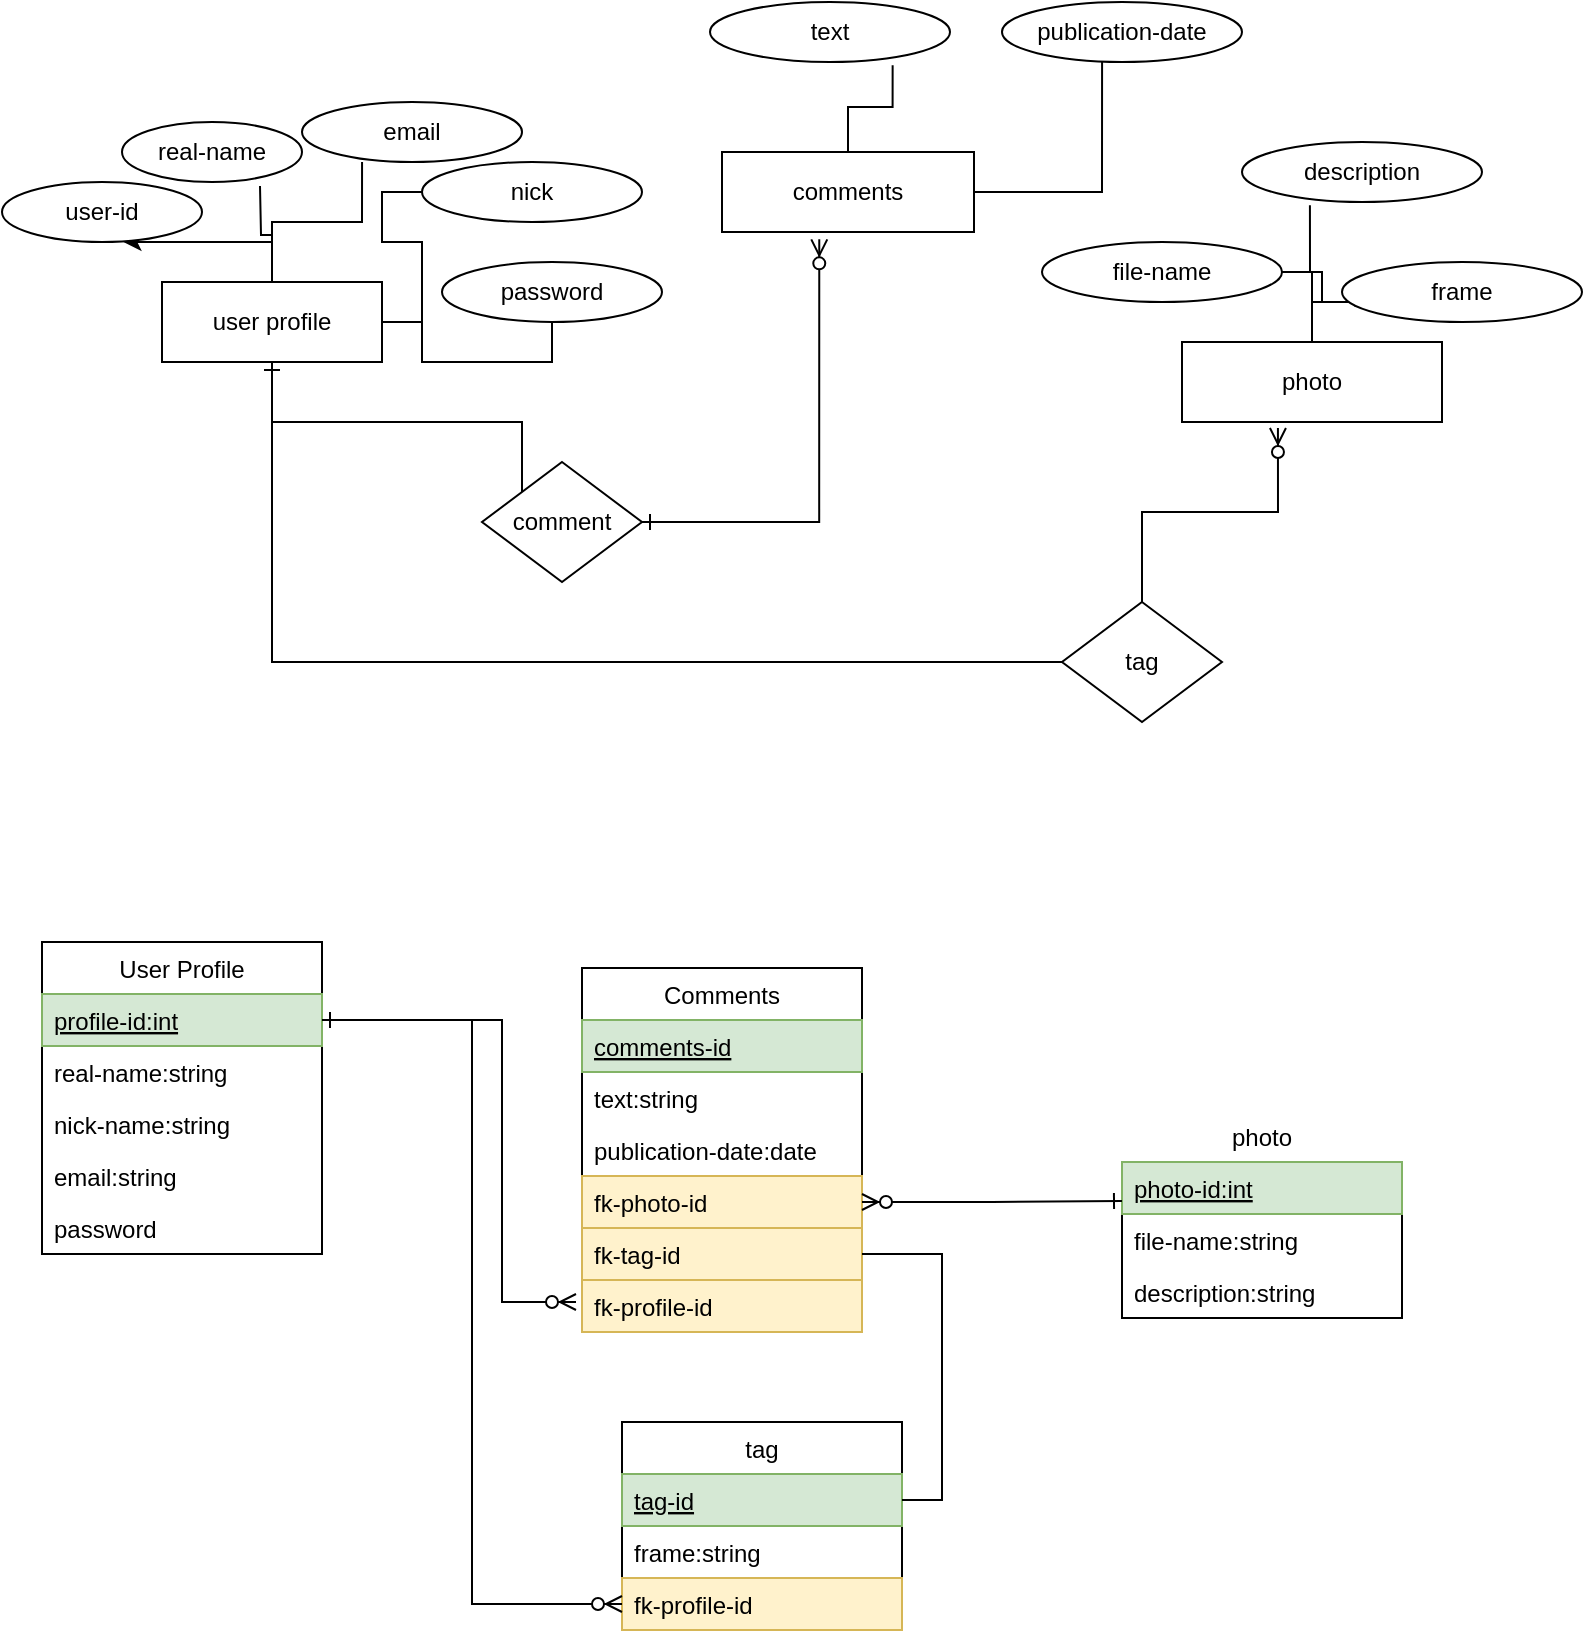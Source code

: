 <mxfile version="13.8.8" type="device"><diagram id="qVh8_nmtHLD1EDJoRN5E" name="Page-1"><mxGraphModel dx="782" dy="412" grid="1" gridSize="10" guides="1" tooltips="1" connect="1" arrows="1" fold="1" page="1" pageScale="1" pageWidth="827" pageHeight="1169" math="0" shadow="0"><root><mxCell id="0"/><mxCell id="1" parent="0"/><mxCell id="sACxYyReNp5OoMB0F395-9" style="edgeStyle=orthogonalEdgeStyle;rounded=0;orthogonalLoop=1;jettySize=auto;html=1;endArrow=none;endFill=0;" edge="1" parent="1" source="sACxYyReNp5OoMB0F395-1"><mxGeometry relative="1" as="geometry"><mxPoint x="129" y="112" as="targetPoint"/></mxGeometry></mxCell><mxCell id="sACxYyReNp5OoMB0F395-10" style="edgeStyle=orthogonalEdgeStyle;rounded=0;orthogonalLoop=1;jettySize=auto;html=1;entryX=0.607;entryY=1.033;entryDx=0;entryDy=0;entryPerimeter=0;" edge="1" parent="1" source="sACxYyReNp5OoMB0F395-1" target="sACxYyReNp5OoMB0F395-5"><mxGeometry relative="1" as="geometry"/></mxCell><mxCell id="sACxYyReNp5OoMB0F395-11" style="edgeStyle=orthogonalEdgeStyle;rounded=0;orthogonalLoop=1;jettySize=auto;html=1;entryX=0.273;entryY=1;entryDx=0;entryDy=0;entryPerimeter=0;endArrow=none;endFill=0;" edge="1" parent="1" source="sACxYyReNp5OoMB0F395-1" target="sACxYyReNp5OoMB0F395-3"><mxGeometry relative="1" as="geometry"/></mxCell><mxCell id="sACxYyReNp5OoMB0F395-12" style="edgeStyle=orthogonalEdgeStyle;rounded=0;orthogonalLoop=1;jettySize=auto;html=1;entryX=0;entryY=0.5;entryDx=0;entryDy=0;endArrow=none;endFill=0;" edge="1" parent="1" source="sACxYyReNp5OoMB0F395-1" target="sACxYyReNp5OoMB0F395-7"><mxGeometry relative="1" as="geometry"/></mxCell><mxCell id="sACxYyReNp5OoMB0F395-13" style="edgeStyle=orthogonalEdgeStyle;rounded=0;orthogonalLoop=1;jettySize=auto;html=1;entryX=0.5;entryY=1;entryDx=0;entryDy=0;endArrow=none;endFill=0;" edge="1" parent="1" source="sACxYyReNp5OoMB0F395-1" target="sACxYyReNp5OoMB0F395-8"><mxGeometry relative="1" as="geometry"/></mxCell><mxCell id="sACxYyReNp5OoMB0F395-47" style="edgeStyle=orthogonalEdgeStyle;rounded=0;orthogonalLoop=1;jettySize=auto;html=1;entryX=0;entryY=0;entryDx=0;entryDy=0;endArrow=none;endFill=0;startArrow=ERone;startFill=0;" edge="1" parent="1" source="sACxYyReNp5OoMB0F395-1" target="sACxYyReNp5OoMB0F395-45"><mxGeometry relative="1" as="geometry"><Array as="points"><mxPoint x="135" y="230"/><mxPoint x="260" y="230"/></Array></mxGeometry></mxCell><mxCell id="sACxYyReNp5OoMB0F395-50" style="edgeStyle=orthogonalEdgeStyle;rounded=0;orthogonalLoop=1;jettySize=auto;html=1;startArrow=ERone;startFill=0;endArrow=none;endFill=0;" edge="1" parent="1" source="sACxYyReNp5OoMB0F395-1" target="sACxYyReNp5OoMB0F395-49"><mxGeometry relative="1" as="geometry"><Array as="points"><mxPoint x="135" y="350"/></Array></mxGeometry></mxCell><mxCell id="sACxYyReNp5OoMB0F395-1" value="user profile" style="rounded=0;whiteSpace=wrap;html=1;" vertex="1" parent="1"><mxGeometry x="80" y="160" width="110" height="40" as="geometry"/></mxCell><mxCell id="sACxYyReNp5OoMB0F395-3" value="email" style="ellipse;whiteSpace=wrap;html=1;" vertex="1" parent="1"><mxGeometry x="150" y="70" width="110" height="30" as="geometry"/></mxCell><mxCell id="sACxYyReNp5OoMB0F395-4" value="real-name" style="ellipse;whiteSpace=wrap;html=1;" vertex="1" parent="1"><mxGeometry x="60" y="80" width="90" height="30" as="geometry"/></mxCell><mxCell id="sACxYyReNp5OoMB0F395-5" value="user-id" style="ellipse;whiteSpace=wrap;html=1;" vertex="1" parent="1"><mxGeometry y="110" width="100" height="30" as="geometry"/></mxCell><mxCell id="sACxYyReNp5OoMB0F395-7" value="nick" style="ellipse;whiteSpace=wrap;html=1;" vertex="1" parent="1"><mxGeometry x="210" y="100" width="110" height="30" as="geometry"/></mxCell><mxCell id="sACxYyReNp5OoMB0F395-8" value="password" style="ellipse;whiteSpace=wrap;html=1;" vertex="1" parent="1"><mxGeometry x="220" y="150" width="110" height="30" as="geometry"/></mxCell><mxCell id="sACxYyReNp5OoMB0F395-17" style="edgeStyle=orthogonalEdgeStyle;rounded=0;orthogonalLoop=1;jettySize=auto;html=1;entryX=0.761;entryY=1.056;entryDx=0;entryDy=0;entryPerimeter=0;endArrow=none;endFill=0;" edge="1" parent="1" source="sACxYyReNp5OoMB0F395-14" target="sACxYyReNp5OoMB0F395-15"><mxGeometry relative="1" as="geometry"/></mxCell><mxCell id="sACxYyReNp5OoMB0F395-18" style="edgeStyle=orthogonalEdgeStyle;rounded=0;orthogonalLoop=1;jettySize=auto;html=1;entryX=0.417;entryY=1;entryDx=0;entryDy=0;entryPerimeter=0;endArrow=none;endFill=0;" edge="1" parent="1" source="sACxYyReNp5OoMB0F395-14" target="sACxYyReNp5OoMB0F395-16"><mxGeometry relative="1" as="geometry"/></mxCell><mxCell id="sACxYyReNp5OoMB0F395-14" value="comments" style="rounded=0;whiteSpace=wrap;html=1;" vertex="1" parent="1"><mxGeometry x="360" y="95" width="126" height="40" as="geometry"/></mxCell><mxCell id="sACxYyReNp5OoMB0F395-15" value="text" style="ellipse;whiteSpace=wrap;html=1;" vertex="1" parent="1"><mxGeometry x="354" y="20" width="120" height="30" as="geometry"/></mxCell><mxCell id="sACxYyReNp5OoMB0F395-16" value="publication-date" style="ellipse;whiteSpace=wrap;html=1;" vertex="1" parent="1"><mxGeometry x="500" y="20" width="120" height="30" as="geometry"/></mxCell><mxCell id="sACxYyReNp5OoMB0F395-27" style="edgeStyle=orthogonalEdgeStyle;rounded=0;orthogonalLoop=1;jettySize=auto;html=1;entryX=0.056;entryY=0.744;entryDx=0;entryDy=0;entryPerimeter=0;endArrow=none;endFill=0;" edge="1" parent="1" source="sACxYyReNp5OoMB0F395-19" target="sACxYyReNp5OoMB0F395-22"><mxGeometry relative="1" as="geometry"><Array as="points"><mxPoint x="655" y="170"/><mxPoint x="677" y="170"/></Array></mxGeometry></mxCell><mxCell id="sACxYyReNp5OoMB0F395-28" style="edgeStyle=orthogonalEdgeStyle;rounded=0;orthogonalLoop=1;jettySize=auto;html=1;entryX=1;entryY=0.5;entryDx=0;entryDy=0;endArrow=none;endFill=0;" edge="1" parent="1" source="sACxYyReNp5OoMB0F395-19" target="sACxYyReNp5OoMB0F395-20"><mxGeometry relative="1" as="geometry"/></mxCell><mxCell id="sACxYyReNp5OoMB0F395-29" style="edgeStyle=orthogonalEdgeStyle;rounded=0;orthogonalLoop=1;jettySize=auto;html=1;entryX=0.283;entryY=1.056;entryDx=0;entryDy=0;entryPerimeter=0;endArrow=none;endFill=0;" edge="1" parent="1" source="sACxYyReNp5OoMB0F395-19" target="sACxYyReNp5OoMB0F395-21"><mxGeometry relative="1" as="geometry"/></mxCell><mxCell id="sACxYyReNp5OoMB0F395-19" value="photo" style="rounded=0;whiteSpace=wrap;html=1;" vertex="1" parent="1"><mxGeometry x="590" y="190" width="130" height="40" as="geometry"/></mxCell><mxCell id="sACxYyReNp5OoMB0F395-20" value="file-name" style="ellipse;whiteSpace=wrap;html=1;" vertex="1" parent="1"><mxGeometry x="520" y="140" width="120" height="30" as="geometry"/></mxCell><mxCell id="sACxYyReNp5OoMB0F395-21" value="description" style="ellipse;whiteSpace=wrap;html=1;" vertex="1" parent="1"><mxGeometry x="620" y="90" width="120" height="30" as="geometry"/></mxCell><mxCell id="sACxYyReNp5OoMB0F395-22" value="frame" style="ellipse;whiteSpace=wrap;html=1;" vertex="1" parent="1"><mxGeometry x="670" y="150" width="120" height="30" as="geometry"/></mxCell><mxCell id="sACxYyReNp5OoMB0F395-30" value="User Profile" style="swimlane;fontStyle=0;childLayout=stackLayout;horizontal=1;startSize=26;fillColor=none;horizontalStack=0;resizeParent=1;resizeParentMax=0;resizeLast=0;collapsible=1;marginBottom=0;" vertex="1" parent="1"><mxGeometry x="20" y="490" width="140" height="156" as="geometry"/></mxCell><mxCell id="sACxYyReNp5OoMB0F395-31" value="profile-id:int" style="text;strokeColor=#82b366;fillColor=#d5e8d4;align=left;verticalAlign=top;spacingLeft=4;spacingRight=4;overflow=hidden;rotatable=0;points=[[0,0.5],[1,0.5]];portConstraint=eastwest;fontStyle=4" vertex="1" parent="sACxYyReNp5OoMB0F395-30"><mxGeometry y="26" width="140" height="26" as="geometry"/></mxCell><mxCell id="sACxYyReNp5OoMB0F395-32" value="real-name:string" style="text;strokeColor=none;fillColor=none;align=left;verticalAlign=top;spacingLeft=4;spacingRight=4;overflow=hidden;rotatable=0;points=[[0,0.5],[1,0.5]];portConstraint=eastwest;" vertex="1" parent="sACxYyReNp5OoMB0F395-30"><mxGeometry y="52" width="140" height="26" as="geometry"/></mxCell><mxCell id="sACxYyReNp5OoMB0F395-33" value="nick-name:string" style="text;strokeColor=none;fillColor=none;align=left;verticalAlign=top;spacingLeft=4;spacingRight=4;overflow=hidden;rotatable=0;points=[[0,0.5],[1,0.5]];portConstraint=eastwest;" vertex="1" parent="sACxYyReNp5OoMB0F395-30"><mxGeometry y="78" width="140" height="26" as="geometry"/></mxCell><mxCell id="sACxYyReNp5OoMB0F395-34" value="email:string" style="text;strokeColor=none;fillColor=none;align=left;verticalAlign=top;spacingLeft=4;spacingRight=4;overflow=hidden;rotatable=0;points=[[0,0.5],[1,0.5]];portConstraint=eastwest;" vertex="1" parent="sACxYyReNp5OoMB0F395-30"><mxGeometry y="104" width="140" height="26" as="geometry"/></mxCell><mxCell id="sACxYyReNp5OoMB0F395-35" value="password" style="text;strokeColor=none;fillColor=none;align=left;verticalAlign=top;spacingLeft=4;spacingRight=4;overflow=hidden;rotatable=0;points=[[0,0.5],[1,0.5]];portConstraint=eastwest;" vertex="1" parent="sACxYyReNp5OoMB0F395-30"><mxGeometry y="130" width="140" height="26" as="geometry"/></mxCell><mxCell id="sACxYyReNp5OoMB0F395-36" value="Comments" style="swimlane;fontStyle=0;childLayout=stackLayout;horizontal=1;startSize=26;fillColor=none;horizontalStack=0;resizeParent=1;resizeParentMax=0;resizeLast=0;collapsible=1;marginBottom=0;" vertex="1" parent="1"><mxGeometry x="290" y="503" width="140" height="182" as="geometry"/></mxCell><mxCell id="sACxYyReNp5OoMB0F395-37" value="comments-id" style="text;strokeColor=#82b366;fillColor=#d5e8d4;align=left;verticalAlign=top;spacingLeft=4;spacingRight=4;overflow=hidden;rotatable=0;points=[[0,0.5],[1,0.5]];portConstraint=eastwest;fontStyle=4" vertex="1" parent="sACxYyReNp5OoMB0F395-36"><mxGeometry y="26" width="140" height="26" as="geometry"/></mxCell><mxCell id="sACxYyReNp5OoMB0F395-38" value="text:string" style="text;strokeColor=none;fillColor=none;align=left;verticalAlign=top;spacingLeft=4;spacingRight=4;overflow=hidden;rotatable=0;points=[[0,0.5],[1,0.5]];portConstraint=eastwest;" vertex="1" parent="sACxYyReNp5OoMB0F395-36"><mxGeometry y="52" width="140" height="26" as="geometry"/></mxCell><mxCell id="sACxYyReNp5OoMB0F395-39" value="publication-date:date" style="text;strokeColor=none;fillColor=none;align=left;verticalAlign=top;spacingLeft=4;spacingRight=4;overflow=hidden;rotatable=0;points=[[0,0.5],[1,0.5]];portConstraint=eastwest;" vertex="1" parent="sACxYyReNp5OoMB0F395-36"><mxGeometry y="78" width="140" height="26" as="geometry"/></mxCell><mxCell id="sACxYyReNp5OoMB0F395-52" value="fk-photo-id" style="text;strokeColor=#d6b656;fillColor=#fff2cc;align=left;verticalAlign=top;spacingLeft=4;spacingRight=4;overflow=hidden;rotatable=0;points=[[0,0.5],[1,0.5]];portConstraint=eastwest;" vertex="1" parent="sACxYyReNp5OoMB0F395-36"><mxGeometry y="104" width="140" height="26" as="geometry"/></mxCell><mxCell id="sACxYyReNp5OoMB0F395-58" value="fk-tag-id" style="text;strokeColor=#d6b656;fillColor=#fff2cc;align=left;verticalAlign=top;spacingLeft=4;spacingRight=4;overflow=hidden;rotatable=0;points=[[0,0.5],[1,0.5]];portConstraint=eastwest;" vertex="1" parent="sACxYyReNp5OoMB0F395-36"><mxGeometry y="130" width="140" height="26" as="geometry"/></mxCell><mxCell id="sACxYyReNp5OoMB0F395-60" value="fk-profile-id" style="text;strokeColor=#d6b656;fillColor=#fff2cc;align=left;verticalAlign=top;spacingLeft=4;spacingRight=4;overflow=hidden;rotatable=0;points=[[0,0.5],[1,0.5]];portConstraint=eastwest;" vertex="1" parent="sACxYyReNp5OoMB0F395-36"><mxGeometry y="156" width="140" height="26" as="geometry"/></mxCell><mxCell id="sACxYyReNp5OoMB0F395-40" value="photo" style="swimlane;fontStyle=0;childLayout=stackLayout;horizontal=1;startSize=26;fillColor=none;horizontalStack=0;resizeParent=1;resizeParentMax=0;resizeLast=0;collapsible=1;marginBottom=0;" vertex="1" parent="1"><mxGeometry x="560" y="600" width="140" height="78" as="geometry"/></mxCell><mxCell id="sACxYyReNp5OoMB0F395-42" value="file-name:string" style="text;strokeColor=none;fillColor=none;align=left;verticalAlign=top;spacingLeft=4;spacingRight=4;overflow=hidden;rotatable=0;points=[[0,0.5],[1,0.5]];portConstraint=eastwest;" vertex="1" parent="sACxYyReNp5OoMB0F395-40"><mxGeometry y="26" width="140" height="26" as="geometry"/></mxCell><mxCell id="sACxYyReNp5OoMB0F395-43" value="description:string" style="text;strokeColor=none;fillColor=none;align=left;verticalAlign=top;spacingLeft=4;spacingRight=4;overflow=hidden;rotatable=0;points=[[0,0.5],[1,0.5]];portConstraint=eastwest;" vertex="1" parent="sACxYyReNp5OoMB0F395-40"><mxGeometry y="52" width="140" height="26" as="geometry"/></mxCell><mxCell id="sACxYyReNp5OoMB0F395-48" style="edgeStyle=orthogonalEdgeStyle;rounded=0;orthogonalLoop=1;jettySize=auto;html=1;entryX=0.386;entryY=1.092;entryDx=0;entryDy=0;entryPerimeter=0;startArrow=ERone;startFill=0;endArrow=ERzeroToMany;endFill=1;" edge="1" parent="1" source="sACxYyReNp5OoMB0F395-45" target="sACxYyReNp5OoMB0F395-14"><mxGeometry relative="1" as="geometry"/></mxCell><mxCell id="sACxYyReNp5OoMB0F395-45" value="comment" style="rhombus;whiteSpace=wrap;html=1;" vertex="1" parent="1"><mxGeometry x="240" y="250" width="80" height="60" as="geometry"/></mxCell><mxCell id="sACxYyReNp5OoMB0F395-51" style="edgeStyle=orthogonalEdgeStyle;rounded=0;orthogonalLoop=1;jettySize=auto;html=1;entryX=0.369;entryY=1.075;entryDx=0;entryDy=0;entryPerimeter=0;startArrow=none;startFill=0;endArrow=ERzeroToMany;endFill=1;" edge="1" parent="1" source="sACxYyReNp5OoMB0F395-49" target="sACxYyReNp5OoMB0F395-19"><mxGeometry relative="1" as="geometry"/></mxCell><mxCell id="sACxYyReNp5OoMB0F395-49" value="tag" style="rhombus;whiteSpace=wrap;html=1;" vertex="1" parent="1"><mxGeometry x="530" y="320" width="80" height="60" as="geometry"/></mxCell><mxCell id="sACxYyReNp5OoMB0F395-53" value="tag" style="swimlane;fontStyle=0;childLayout=stackLayout;horizontal=1;startSize=26;fillColor=none;horizontalStack=0;resizeParent=1;resizeParentMax=0;resizeLast=0;collapsible=1;marginBottom=0;" vertex="1" parent="1"><mxGeometry x="310" y="730" width="140" height="78" as="geometry"/></mxCell><mxCell id="sACxYyReNp5OoMB0F395-54" value="tag-id" style="text;strokeColor=#82b366;fillColor=#d5e8d4;align=left;verticalAlign=top;spacingLeft=4;spacingRight=4;overflow=hidden;rotatable=0;points=[[0,0.5],[1,0.5]];portConstraint=eastwest;fontStyle=4" vertex="1" parent="sACxYyReNp5OoMB0F395-53"><mxGeometry y="26" width="140" height="26" as="geometry"/></mxCell><mxCell id="sACxYyReNp5OoMB0F395-56" value="frame:string" style="text;strokeColor=none;fillColor=none;align=left;verticalAlign=top;spacingLeft=4;spacingRight=4;overflow=hidden;rotatable=0;points=[[0,0.5],[1,0.5]];portConstraint=eastwest;" vertex="1" parent="sACxYyReNp5OoMB0F395-53"><mxGeometry y="52" width="140" height="26" as="geometry"/></mxCell><mxCell id="sACxYyReNp5OoMB0F395-55" value="fk-profile-id" style="text;strokeColor=#d6b656;fillColor=#fff2cc;align=left;verticalAlign=top;spacingLeft=4;spacingRight=4;overflow=hidden;rotatable=0;points=[[0,0.5],[1,0.5]];portConstraint=eastwest;" vertex="1" parent="1"><mxGeometry x="310" y="808" width="140" height="26" as="geometry"/></mxCell><mxCell id="sACxYyReNp5OoMB0F395-41" value="photo-id:int" style="text;strokeColor=#82b366;fillColor=#d5e8d4;align=left;verticalAlign=top;spacingLeft=4;spacingRight=4;overflow=hidden;rotatable=0;points=[[0,0.5],[1,0.5]];portConstraint=eastwest;fontStyle=4" vertex="1" parent="1"><mxGeometry x="560" y="600" width="140" height="26" as="geometry"/></mxCell><mxCell id="sACxYyReNp5OoMB0F395-59" style="edgeStyle=orthogonalEdgeStyle;rounded=0;orthogonalLoop=1;jettySize=auto;html=1;startArrow=ERone;startFill=0;endArrow=ERzeroToMany;endFill=1;exitX=1;exitY=0.25;exitDx=0;exitDy=0;" edge="1" parent="1" source="sACxYyReNp5OoMB0F395-30"><mxGeometry relative="1" as="geometry"><mxPoint x="287" y="670" as="targetPoint"/><Array as="points"><mxPoint x="250" y="529"/><mxPoint x="250" y="670"/></Array></mxGeometry></mxCell><mxCell id="sACxYyReNp5OoMB0F395-61" style="edgeStyle=orthogonalEdgeStyle;rounded=0;orthogonalLoop=1;jettySize=auto;html=1;startArrow=ERone;startFill=0;endArrow=ERzeroToMany;endFill=1;" edge="1" parent="1" source="sACxYyReNp5OoMB0F395-31" target="sACxYyReNp5OoMB0F395-55"><mxGeometry relative="1" as="geometry"/></mxCell><mxCell id="sACxYyReNp5OoMB0F395-65" value="photo" style="text;strokeColor=none;fillColor=none;align=center;verticalAlign=top;spacingLeft=4;spacingRight=4;overflow=hidden;rotatable=0;points=[[0,0.5],[1,0.5]];portConstraint=eastwest;" vertex="1" parent="1"><mxGeometry x="560" y="574" width="140" height="26" as="geometry"/></mxCell><mxCell id="sACxYyReNp5OoMB0F395-66" style="edgeStyle=orthogonalEdgeStyle;rounded=0;orthogonalLoop=1;jettySize=auto;html=1;entryX=0;entryY=0.25;entryDx=0;entryDy=0;startArrow=ERzeroToMany;startFill=1;endArrow=ERone;endFill=0;" edge="1" parent="1" source="sACxYyReNp5OoMB0F395-52" target="sACxYyReNp5OoMB0F395-40"><mxGeometry relative="1" as="geometry"/></mxCell><mxCell id="sACxYyReNp5OoMB0F395-67" style="edgeStyle=orthogonalEdgeStyle;rounded=0;orthogonalLoop=1;jettySize=auto;html=1;entryX=1;entryY=0.5;entryDx=0;entryDy=0;startArrow=none;startFill=0;endArrow=none;endFill=0;" edge="1" parent="1" source="sACxYyReNp5OoMB0F395-58" target="sACxYyReNp5OoMB0F395-53"><mxGeometry relative="1" as="geometry"/></mxCell></root></mxGraphModel></diagram></mxfile>